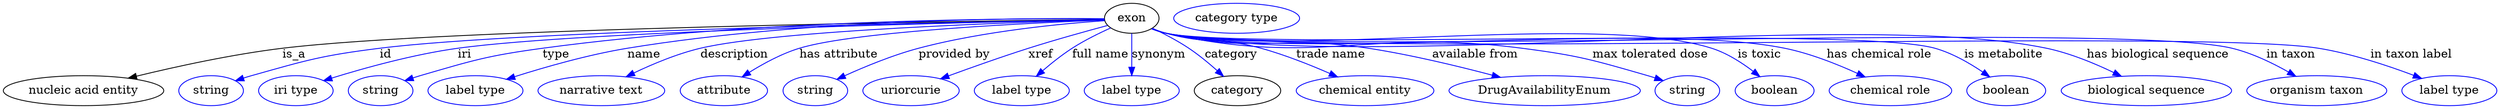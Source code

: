 digraph {
	graph [bb="0,0,2966.1,123"];
	node [label="\N"];
	exon	[height=0.5,
		label=exon,
		pos="1342.5,105",
		width=0.9027];
	"nucleic acid entity"	[height=0.5,
		pos="95.542,18",
		width=2.6539];
	exon -> "nucleic acid entity"	[label=is_a,
		lp="346.54,61.5",
		pos="e,148.75,32.989 1310.1,103.63 1159.5,101.81 528.37,92.867 332.54,69 272.92,61.733 206.04,47.009 158.58,35.412"];
	id	[color=blue,
		height=0.5,
		label=string,
		pos="247.54,18",
		width=1.0652];
	exon -> id	[color=blue,
		label=id,
		lp="455.54,61.5",
		pos="e,276.54,29.941 1309.9,103.48 1170,101.14 620.17,90.702 448.54,69 379.53,60.273 362.46,54.984 295.54,36 292.44,35.119 289.24,34.144 \
286.05,33.12",
		style=solid];
	iri	[color=blue,
		height=0.5,
		label="iri type",
		pos="348.54,18",
		width=1.2277];
	exon -> iri	[color=blue,
		label=iri,
		lp="549.54,61.5",
		pos="e,381.54,30.037 1309.8,103.4 1179,100.86 693.71,90.193 541.54,69 488.99,61.681 430.17,45.197 391.43,33.15",
		style=solid];
	type	[color=blue,
		height=0.5,
		label=string,
		pos="449.54,18",
		width=1.0652];
	exon -> type	[color=blue,
		label=type,
		lp="657.54,61.5",
		pos="e,478.19,29.996 1309.9,104.38 1209.5,105.11 897.15,104.2 641.54,69 576.07,59.985 559.96,54.609 496.54,36 493.64,35.148 490.65,34.213 \
487.66,33.232",
		style=solid];
	name	[color=blue,
		height=0.5,
		label="label type",
		pos="562.54,18",
		width=1.5707];
	exon -> name	[color=blue,
		label=name,
		lp="762.54,61.5",
		pos="e,599.6,31.793 1309.8,104.52 1218.9,105.44 956.64,104.56 742.54,69 696.48,61.349 645.3,46.49 609.33,34.951",
		style=solid];
	description	[color=blue,
		height=0.5,
		label="narrative text",
		pos="712.54,18",
		width=2.0943];
	exon -> description	[color=blue,
		label=description,
		lp="869.04,61.5",
		pos="e,741.62,34.83 1310,103.22 1212,100.65 920.58,91.278 828.54,69 801.5,62.454 772.77,50.116 750.67,39.334",
		style=solid];
	"has attribute"	[color=blue,
		height=0.5,
		label=attribute,
		pos="857.54,18",
		width=1.4443];
	exon -> "has attribute"	[color=blue,
		label="has attribute",
		lp="993.54,61.5",
		pos="e,879.02,34.526 1310,102.89 1227.9,99.798 1014.2,89.932 946.54,69 925.68,62.548 904.29,50.728 887.71,40.2",
		style=solid];
	"provided by"	[color=blue,
		height=0.5,
		label=string,
		pos="965.54,18",
		width=1.0652];
	exon -> "provided by"	[color=blue,
		label="provided by",
		lp="1131,61.5",
		pos="e,991.28,31.672 1310.4,102.14 1261.6,98.751 1166.6,89.889 1088.5,69 1057.9,60.792 1024.6,46.945 1000.4,35.902",
		style=solid];
	xref	[color=blue,
		height=0.5,
		label=uriorcurie,
		pos="1079.5,18",
		width=1.5887];
	exon -> xref	[color=blue,
		label=xref,
		lp="1234,61.5",
		pos="e,1114.7,32.284 1313.6,96.329 1288.5,89.57 1251.5,79.231 1219.5,69 1187.5,58.723 1151.7,45.934 1124.4,35.862",
		style=solid];
	"full name"	[color=blue,
		height=0.5,
		label="label type",
		pos="1211.5,18",
		width=1.5707];
	exon -> "full name"	[color=blue,
		label="full name",
		lp="1305,61.5",
		pos="e,1228.8,35.265 1317.4,93.39 1303.5,87.063 1286.1,78.437 1271.5,69 1259.3,61.05 1246.8,50.952 1236.3,41.916",
		style=solid];
	synonym	[color=blue,
		height=0.5,
		label="label type",
		pos="1342.5,18",
		width=1.5707];
	exon -> synonym	[color=blue,
		label=synonym,
		lp="1374.5,61.5",
		pos="e,1342.5,36.175 1342.5,86.799 1342.5,75.163 1342.5,59.548 1342.5,46.237",
		style=solid];
	category	[height=0.5,
		pos="1468.5,18",
		width=1.4263];
	exon -> category	[color=blue,
		label=category,
		lp="1461,61.5",
		pos="e,1451.9,35.225 1367.2,93.023 1380.5,86.706 1396.9,78.207 1410.5,69 1422.3,61.081 1434.3,51.095 1444.3,42.133",
		style=solid];
	"trade name"	[color=blue,
		height=0.5,
		label="chemical entity",
		pos="1619.5,18",
		width=2.2748];
	exon -> "trade name"	[color=blue,
		label="trade name",
		lp="1579.5,61.5",
		pos="e,1587.1,34.565 1366.9,92.792 1372.3,90.626 1378.1,88.551 1383.5,87 1432.5,73.165 1447.6,82.664 1496.5,69 1524.4,61.243 1554.4,49.108 \
1577.8,38.736",
		style=solid];
	"available from"	[color=blue,
		height=0.5,
		label=DrugAvailabilityEnum,
		pos="1833.5,18",
		width=3.1594];
	exon -> "available from"	[color=blue,
		label="available from",
		lp="1752,61.5",
		pos="e,1781.2,33.996 1366.4,92.618 1371.9,90.406 1377.8,88.357 1383.5,87 1488,62.115 1518.4,85.549 1624.5,69 1674.4,61.22 1730,47.692 \
1771.3,36.667",
		style=solid];
	"max tolerated dose"	[color=blue,
		height=0.5,
		label=string,
		pos="2003.5,18",
		width=1.0652];
	exon -> "max tolerated dose"	[color=blue,
		label="max tolerated dose",
		lp="1959.5,61.5",
		pos="e,1974.9,30.023 1366.4,92.482 1371.9,90.277 1377.8,88.265 1383.5,87 1567.7,46.254 1620.5,93.487 1807.5,69 1874.8,60.194 1891.4,54.908 \
1956.5,36 1959.4,35.156 1962.4,34.227 1965.4,33.251",
		style=solid];
	"is toxic"	[color=blue,
		height=0.5,
		label=boolean,
		pos="2106.5,18",
		width=1.2999];
	exon -> "is toxic"	[color=blue,
		label="is toxic",
		lp="2089.5,61.5",
		pos="e,2089.2,34.925 1366.4,92.419 1371.9,90.218 1377.8,88.223 1383.5,87 1524.6,56.868 1895.2,113.15 2032.5,69 2050.4,63.264 2067.9,51.793 \
2081.4,41.284",
		style=solid];
	"has chemical role"	[color=blue,
		height=0.5,
		label="chemical role",
		pos="2244.5,18",
		width=2.022];
	exon -> "has chemical role"	[color=blue,
		label="has chemical role",
		lp="2232,61.5",
		pos="e,2214.7,34.474 1366.3,92.405 1371.9,90.205 1377.8,88.214 1383.5,87 1543.6,53.094 1959.3,101.9 2119.5,69 2149.5,62.859 2181.4,49.962 \
2205.5,38.805",
		style=solid];
	"is metabolite"	[color=blue,
		height=0.5,
		label=boolean,
		pos="2382.5,18",
		width=1.2999];
	exon -> "is metabolite"	[color=blue,
		label="is metabolite",
		lp="2380.5,61.5",
		pos="e,2363.2,34.504 1366.3,92.385 1371.9,90.186 1377.8,88.2 1383.5,87 1483.1,66.164 2200.8,96.934 2298.5,69 2318.9,63.178 2339.4,51.139 \
2355,40.333",
		style=solid];
	"has biological sequence"	[color=blue,
		height=0.5,
		label="biological sequence",
		pos="2548.5,18",
		width=2.8164];
	exon -> "has biological sequence"	[color=blue,
		label="has biological sequence",
		lp="2563,61.5",
		pos="e,2519.3,35.274 1366.3,92.374 1371.9,90.176 1377.8,88.193 1383.5,87 1611.6,39.558 2203.8,117.67 2431.5,69 2458.9,63.144 2487.9,50.811 \
2510.2,39.86",
		style=solid];
	"in taxon"	[color=blue,
		height=0.5,
		label="organism taxon",
		pos="2751.5,18",
		width=2.3109];
	exon -> "in taxon"	[color=blue,
		label="in taxon",
		lp="2721.5,61.5",
		pos="e,2726.9,35.292 1366.3,92.362 1371.9,90.164 1377.8,88.184 1383.5,87 1521.5,58.506 2514.6,102.35 2651.5,69 2675,63.276 2699.4,51.278 \
2718.1,40.47",
		style=solid];
	"in taxon label"	[color=blue,
		height=0.5,
		label="label type",
		pos="2909.5,18",
		width=1.5707];
	exon -> "in taxon label"	[color=blue,
		label="in taxon label",
		lp="2864,61.5",
		pos="e,2876.7,32.777 1366.3,92.357 1371.9,90.159 1377.8,88.181 1383.5,87 1532.8,56.272 2604.2,93.66 2754.5,69 2793.7,62.578 2836.5,48.175 \
2867.2,36.469",
		style=solid];
	"named thing_category"	[color=blue,
		height=0.5,
		label="category type",
		pos="1467.5,105",
		width=2.0762];
}
